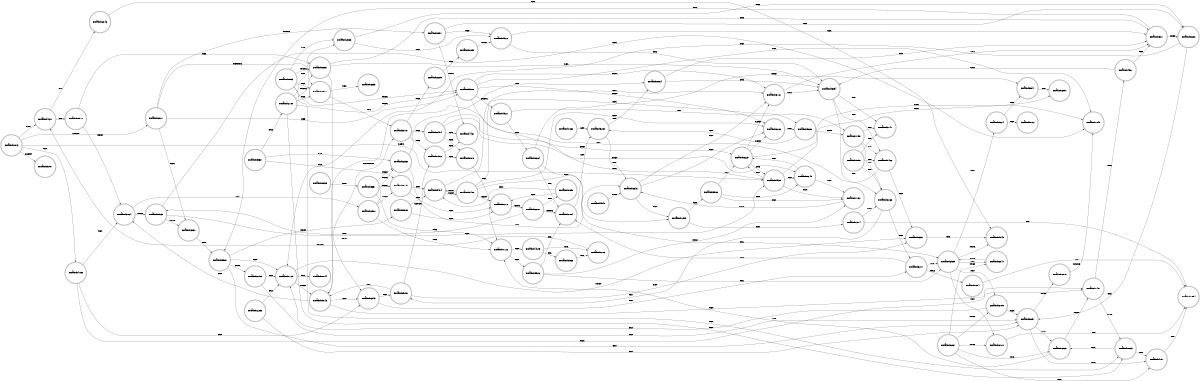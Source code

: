 digraph finite_state_machine {
	rankdir=LR size="8,5"
	node [shape=doublecircle]
	Rosalind_4621 -> Rosalind_2346 [label=GTA]
	Rosalind_4621 -> Rosalind_0910 [label=GTA]
	Rosalind_6864 -> Rosalind_1084 [label=TTC]
	Rosalind_6864 -> Rosalind_9847 [label=TTCT]
	Rosalind_6864 -> Rosalind_2599 [label=TTC]
	Rosalind_4612 -> Rosalind_5894 [label=CGC]
	Rosalind_4612 -> Rosalind_9271 [label=CGC]
	Rosalind_5489 -> Rosalind_9484 [label=GGAA]
	Rosalind_5489 -> Rosalind_8161 [label=GGA]
	Rosalind_5489 -> Rosalind_0272 [label=GGAA]
	Rosalind_5489 -> Rosalind_2262 [label=GGA]
	Rosalind_5489 -> Rosalind_1293 [label=GGA]
	Rosalind_9484 -> Rosalind_5489 [label=TCGT]
	Rosalind_9484 -> Rosalind_5682 [label=TCG]
	Rosalind_6343 -> Rosalind_5050 [label=TGA]
	Rosalind_6343 -> Rosalind_3217 [label=TGA]
	Rosalind_6867 -> Rosalind_6840 [label=AACT]
	Rosalind_6867 -> Rosalind_6929 [label=AAC]
	Rosalind_6867 -> Rosalind_6789 [label=AACT]
	Rosalind_6867 -> Rosalind_4757 [label=AAC]
	Rosalind_6867 -> Rosalind_6720 [label=AACT]
	Rosalind_5682 -> Rosalind_1799 [label=CTAT]
	Rosalind_5682 -> Rosalind_3280 [label=CTA]
	Rosalind_5050 -> Rosalind_9843 [label=CGA]
	Rosalind_5050 -> Rosalind_6531 [label=CGA]
	Rosalind_5050 -> Rosalind_7592 [label=CGAGG]
	Rosalind_6840 -> Rosalind_2599 [label=CTTC]
	Rosalind_9843 -> Rosalind_6343 [label=GCA]
	Rosalind_9843 -> Rosalind_7497 [label=GCA]
	Rosalind_9843 -> Rosalind_3864 [label=GCA]
	Rosalind_9843 -> Rosalind_5737 [label=GCACCTGC]
	Rosalind_1084 -> Rosalind_3280 [label=CTA]
	Rosalind_3217 -> Rosalind_1084 [label=TTC]
	Rosalind_3217 -> Rosalind_2599 [label=TTC]
	Rosalind_3217 -> Rosalind_0584 [label=TTCC]
	Rosalind_0690 -> Rosalind_9484 [label=GAA]
	Rosalind_0690 -> Rosalind_0272 [label=GAA]
	Rosalind_8878 -> Rosalind_7122 [label=AGC]
	Rosalind_8833 -> Rosalind_3351 [label=AAA]
	Rosalind_3230 -> Rosalind_5988 [label=AAG]
	Rosalind_0391 -> Rosalind_4612 [label=AGT]
	Rosalind_0391 -> Rosalind_4431 [label=AGTC]
	Rosalind_0391 -> Rosalind_3288 [label=AGT]
	Rosalind_9847 -> Rosalind_6990 [label=CAT]
	Rosalind_9740 -> Rosalind_9484 [label=GAA]
	Rosalind_9740 -> Rosalind_0272 [label=GAA]
	Rosalind_2599 -> Rosalind_6840 [label=ACT]
	Rosalind_2599 -> Rosalind_9624 [label=ACT]
	Rosalind_2599 -> Rosalind_6789 [label=ACT]
	Rosalind_2599 -> Rosalind_4943 [label=ACTC]
	Rosalind_2599 -> Rosalind_6720 [label=ACT]
	Rosalind_9422 -> Rosalind_9843 [label=CGA]
	Rosalind_9422 -> Rosalind_6531 [label=CGA]
	Rosalind_2611 -> Rosalind_3230 [label=GGG]
	Rosalind_2611 -> Rosalind_0391 [label=GGGTG]
	Rosalind_2611 -> Rosalind_9308 [label=GGG]
	Rosalind_2611 -> Rosalind_8571 [label=GGGTGG]
	Rosalind_0923 -> Rosalind_3230 [label=CGGG]
	Rosalind_0923 -> Rosalind_4939 [label=CGG]
	Rosalind_0923 -> Rosalind_1045 [label=CGG]
	Rosalind_3351 -> Rosalind_9740 [label=AGCG]
	Rosalind_3351 -> Rosalind_2693 [label=AGCG]
	Rosalind_3351 -> Rosalind_7122 [label=AGC]
	Rosalind_2346 -> Rosalind_4943 [label=CTC]
	Rosalind_6183 -> Rosalind_4621 [label=CCCCG]
	Rosalind_1799 -> Rosalind_3747 [label=TAA]
	Rosalind_1799 -> Rosalind_9422 [label=TAA]
	Rosalind_1799 -> Rosalind_6168 [label=TAA]
	Rosalind_4967 -> Rosalind_5894 [label=CGC]
	Rosalind_4967 -> Rosalind_9271 [label=CGC]
	Rosalind_8565 -> Rosalind_6183 [label=TAC]
	Rosalind_9855 -> Rosalind_3747 [label=TAA]
	Rosalind_9855 -> Rosalind_9422 [label=TAA]
	Rosalind_9855 -> Rosalind_6168 [label=TAA]
	Rosalind_4025 -> Rosalind_6183 [label=TAC]
	Rosalind_4025 -> Rosalind_8565 [label=TAC]
	Rosalind_8933 -> Rosalind_2383 [label=TGG]
	Rosalind_8933 -> Rosalind_8065 [label=TGG]
	Rosalind_8933 -> Rosalind_9308 [label=TGGG]
	Rosalind_8933 -> Rosalind_8571 [label=TGG]
	Rosalind_8933 -> Rosalind_8651 [label=TGGGC]
	Rosalind_2383 -> Rosalind_4612 [label=AGT]
	Rosalind_2383 -> Rosalind_3288 [label=AGT]
	Rosalind_5537 -> Rosalind_9740 [label=GCG]
	Rosalind_5537 -> Rosalind_2693 [label=GCG]
	Rosalind_5537 -> Rosalind_2180 [label=GCG]
	Rosalind_3280 -> Rosalind_8864 [label=AAT]
	Rosalind_3280 -> Rosalind_3646 [label=AAT]
	Rosalind_3225 -> Rosalind_4939 [label=CGG]
	Rosalind_3225 -> Rosalind_1045 [label=CGG]
	Rosalind_3225 -> Rosalind_8161 [label=CGGA]
	Rosalind_3225 -> Rosalind_2262 [label=CGGA]
	Rosalind_5894 -> Rosalind_3747 [label=TAA]
	Rosalind_5894 -> Rosalind_9422 [label=TAA]
	Rosalind_5894 -> Rosalind_6168 [label=TAA]
	Rosalind_0584 -> Rosalind_7994 [label=TTA]
	Rosalind_8065 -> Rosalind_6929 [label=AAC]
	Rosalind_8065 -> Rosalind_4757 [label=AAC]
	Rosalind_6749 -> Rosalind_3225 [label=TCA]
	Rosalind_6749 -> Rosalind_7132 [label=TCA]
	Rosalind_7765 -> Rosalind_9843 [label=ACGA]
	Rosalind_7765 -> Rosalind_0844 [label=ACG]
	Rosalind_7765 -> Rosalind_6531 [label=ACGA]
	Rosalind_9308 -> Rosalind_4521 [label=CGGAC]
	Rosalind_9308 -> Rosalind_4939 [label=CGG]
	Rosalind_9308 -> Rosalind_1045 [label=CGG]
	Rosalind_9308 -> Rosalind_8161 [label=CGGA]
	Rosalind_9308 -> Rosalind_2262 [label=CGGA]
	Rosalind_0910 -> Rosalind_8651 [label=GGC]
	Rosalind_0910 -> Rosalind_3864 [label=GGCA]
	Rosalind_6929 -> Rosalind_7497 [label=AGCA]
	Rosalind_6929 -> Rosalind_7122 [label=AGC]
	Rosalind_9624 -> Rosalind_9847 [label=TCT]
	Rosalind_9624 -> Rosalind_5782 [label=TCT]
	Rosalind_7497 -> Rosalind_4967 [label=TTG]
	Rosalind_7497 -> Rosalind_8065 [label=TTGG]
	Rosalind_8864 -> Rosalind_5894 [label=CGC]
	Rosalind_8864 -> Rosalind_9271 [label=CGC]
	Rosalind_4521 -> Rosalind_6864 [label=TAT]
	Rosalind_4521 -> Rosalind_1799 [label=TAT]
	Rosalind_3646 -> Rosalind_8161 [label=GGA]
	Rosalind_3646 -> Rosalind_2262 [label=GGA]
	Rosalind_3646 -> Rosalind_1293 [label=GGA]
	Rosalind_3960 -> Rosalind_3225 [label=TCA]
	Rosalind_3960 -> Rosalind_6749 [label=TCA]
	Rosalind_3960 -> Rosalind_7132 [label=TCA]
	Rosalind_6789 -> Rosalind_7765 [label=GCT]
	Rosalind_6789 -> Rosalind_3097 [label=GCT]
	Rosalind_1862 -> Rosalind_3280 [label=CTA]
	Rosalind_2268 -> Rosalind_7765 [label=GCT]
	Rosalind_2268 -> Rosalind_3097 [label=GCT]
	Rosalind_8571 -> Rosalind_6353 [label=TGC]
	Rosalind_8571 -> Rosalind_5737 [label=TGC]
	Rosalind_2693 -> Rosalind_8864 [label=AAT]
	Rosalind_2693 -> Rosalind_3646 [label=AAT]
	Rosalind_8651 -> Rosalind_6343 [label=CGCA]
	Rosalind_8651 -> Rosalind_5894 [label=CGC]
	Rosalind_8651 -> Rosalind_9271 [label=CGC]
	Rosalind_4939 -> Rosalind_3225 [label=TCA]
	Rosalind_4939 -> Rosalind_6749 [label=TCA]
	Rosalind_4939 -> Rosalind_6990 [label=TCAT]
	Rosalind_4939 -> Rosalind_7132 [label=TCA]
	Rosalind_3864 -> Rosalind_0923 [label=ATTT]
	Rosalind_3864 -> Rosalind_2500 [label=ATT]
	Rosalind_5526 -> Rosalind_1084 [label=TTC]
	Rosalind_5526 -> Rosalind_2599 [label=TTC]
	Rosalind_5526 -> Rosalind_7132 [label=TTCA]
	Rosalind_4765 -> Rosalind_6343 [label=GCA]
	Rosalind_4765 -> Rosalind_7497 [label=GCA]
	Rosalind_4765 -> Rosalind_3864 [label=GCA]
	Rosalind_6531 -> Rosalind_4943 [label=CTC]
	Rosalind_8903 -> Rosalind_9484 [label=GAA]
	Rosalind_8903 -> Rosalind_0272 [label=GAA]
	Rosalind_8161 -> Rosalind_5894 [label=CGC]
	Rosalind_8161 -> Rosalind_9271 [label=CGC]
	Rosalind_2180 -> Rosalind_2383 [label=TGG]
	Rosalind_2180 -> Rosalind_8065 [label=TGG]
	Rosalind_2180 -> Rosalind_9308 [label=TGGG]
	Rosalind_2180 -> Rosalind_8571 [label=TGG]
	Rosalind_2180 -> Rosalind_8651 [label=TGGGC]
	Rosalind_7374 -> Rosalind_7994 [label=TTA]
	Rosalind_7374 -> Rosalind_6168 [label=TTAA]
	Rosalind_5988 -> Rosalind_7765 [label=GCT]
	Rosalind_5988 -> Rosalind_8903 [label=GCTG]
	Rosalind_5988 -> Rosalind_2753 [label=GCTG]
	Rosalind_5988 -> Rosalind_3097 [label=GCT]
	Rosalind_2500 -> Rosalind_9740 [label=AGCG]
	Rosalind_2500 -> Rosalind_2693 [label=AGCG]
	Rosalind_2500 -> Rosalind_7122 [label=AGC]
	Rosalind_3288 -> Rosalind_7765 [label=GCT]
	Rosalind_3288 -> Rosalind_3097 [label=GCT]
	Rosalind_2494 -> Rosalind_8878 [label=GTC]
	Rosalind_2494 -> Rosalind_4431 [label=GTC]
	Rosalind_2494 -> Rosalind_3225 [label=GTCA]
	Rosalind_2494 -> Rosalind_6749 [label=GTCA]
	Rosalind_9271 -> Rosalind_5988 [label=AAG]
	Rosalind_9271 -> Rosalind_3288 [label=AAGT]
	Rosalind_8289 -> Rosalind_0858 [label=CCT]
	Rosalind_7592 -> Rosalind_8878 [label=GTC]
	Rosalind_7592 -> Rosalind_4431 [label=GTC]
	Rosalind_0272 -> Rosalind_2287 [label=GATG]
	Rosalind_4757 -> Rosalind_7994 [label=TTA]
	Rosalind_2287 -> Rosalind_1084 [label=TTTTC]
	Rosalind_2287 -> Rosalind_0690 [label=TTT]
	Rosalind_2287 -> Rosalind_0923 [label=TTT]
	Rosalind_2753 -> Rosalind_7765 [label=GCT]
	Rosalind_2753 -> Rosalind_3097 [label=GCT]
	Rosalind_6168 -> Rosalind_5050 [label=TGA]
	Rosalind_6168 -> Rosalind_3217 [label=TGA]
	Rosalind_4948 -> Rosalind_3646 [label=CAAT]
	Rosalind_7122 -> Rosalind_4025 [label=CCA]
	Rosalind_7122 -> Rosalind_5526 [label=CCA]
	Rosalind_0858 -> Rosalind_4612 [label=CAGT]
	Rosalind_0815 -> Rosalind_1045 [label=CACGG]
	Rosalind_7132 -> Rosalind_3646 [label=CAAT]
	Rosalind_2262 -> Rosalind_5682 [label=TCG]
	Rosalind_1293 -> Rosalind_3960 [label=GTT]
	Rosalind_1293 -> Rosalind_7374 [label=GTT]
	Rosalind_0873 -> Rosalind_4621 [label=CCG]
	Rosalind_0873 -> Rosalind_6797 [label=CCGGT]
	Rosalind_0873 -> Rosalind_2611 [label=CCGGT]
	Rosalind_0873 -> Rosalind_4939 [label=CCGG]
	Rosalind_0873 -> Rosalind_4765 [label=CCG]
	Rosalind_5737 -> Rosalind_2494 [label=AGG]
	Rosalind_5737 -> Rosalind_8289 [label=AGG]
	Rosalind_5737 -> Rosalind_7592 [label=AGG]
	Rosalind_3097 -> Rosalind_6929 [label=AAC]
	Rosalind_3097 -> Rosalind_4757 [label=AAC]
	Rosalind_3097 -> Rosalind_0815 [label=AACC]
	Rosalind_6720 -> Rosalind_7994 [label=TTA]
}
